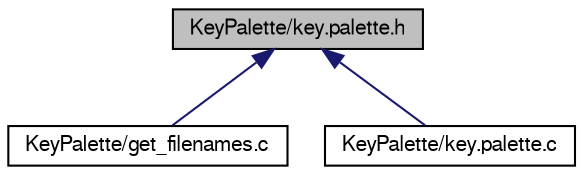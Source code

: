 digraph "KeyPalette/key.palette.h"
{
  bgcolor="transparent";
  edge [fontname="FreeSans",fontsize="10",labelfontname="FreeSans",labelfontsize="10"];
  node [fontname="FreeSans",fontsize="10",shape=record];
  Node1 [label="KeyPalette/key.palette.h",height=0.2,width=0.4,color="black", fillcolor="grey75", style="filled" fontcolor="black"];
  Node1 -> Node2 [dir="back",color="midnightblue",fontsize="10",style="solid",fontname="FreeSans"];
  Node2 [label="KeyPalette/get_filenames.c",height=0.2,width=0.4,color="black",URL="$get__filenames_8c.html"];
  Node1 -> Node3 [dir="back",color="midnightblue",fontsize="10",style="solid",fontname="FreeSans"];
  Node3 [label="KeyPalette/key.palette.c",height=0.2,width=0.4,color="black",URL="$key_8palette_8c.html"];
}
